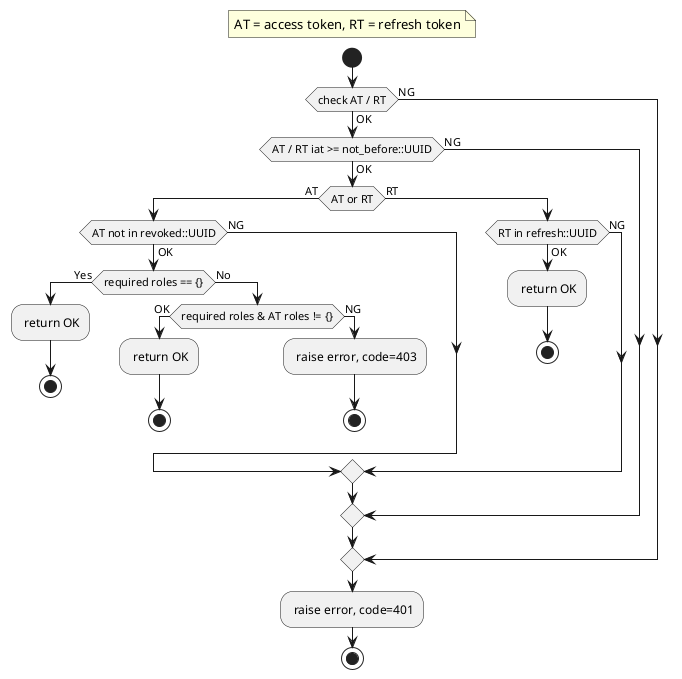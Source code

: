 @startuml 02_validate

floating note: AT = access token, RT = refresh token

start
if (check AT / RT) then (OK)
    if (AT / RT iat >= not_before::UUID) then (OK)
        if (AT or RT) then (AT)
            if (AT not in revoked::UUID) then (OK)
                if (required roles == {}) then (Yes)
                    : return OK;
                    stop
                else (No)
                    if (required roles & AT roles != {}) then (OK)
                        : return OK;
                        stop
                    else (NG)
                        : raise error, code=403;
                        stop
                    endif
                endif
            else (NG)
            endif
        else (RT)
            if (RT in refresh::UUID) then (OK)
                : return OK;
                stop
            else (NG)
            endif
        endif
    else (NG)
    endif
else (NG)
endif
: raise error, code=401;
stop

@enduml
